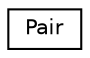 digraph "Graphical Class Hierarchy"
{
  edge [fontname="Helvetica",fontsize="10",labelfontname="Helvetica",labelfontsize="10"];
  node [fontname="Helvetica",fontsize="10",shape=record];
  rankdir="LR";
  Node1 [label="Pair",height=0.2,width=0.4,color="black", fillcolor="white", style="filled",URL="$classPair.html"];
}
